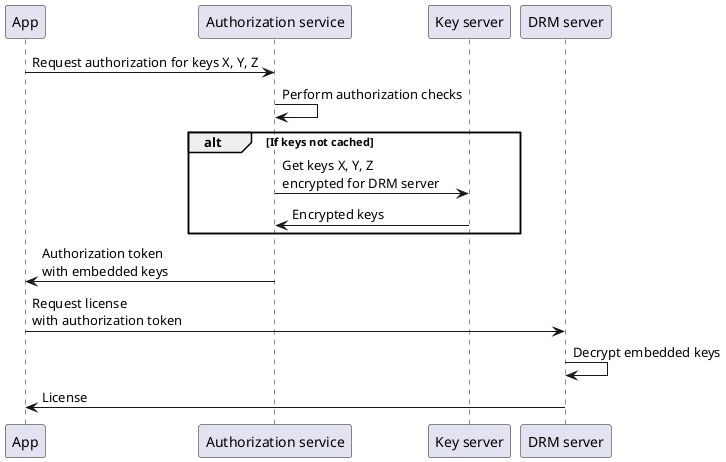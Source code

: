 @startuml

participant App
participant "Authorization service" as Authz
participant "Key server" as Keys
participant "DRM server" as DRM

App -> Authz: Request authorization for keys X, Y, Z

Authz -> Authz: Perform authorization checks

alt If keys not cached
    Authz -> Keys: Get keys X, Y, Z\nencrypted for DRM server
    Keys -> Authz: Encrypted keys
end

Authz -> App: Authorization token\nwith embedded keys

App -> DRM: Request license\nwith authorization token
DRM -> DRM: Decrypt embedded keys
DRM -> App: License

@enduml